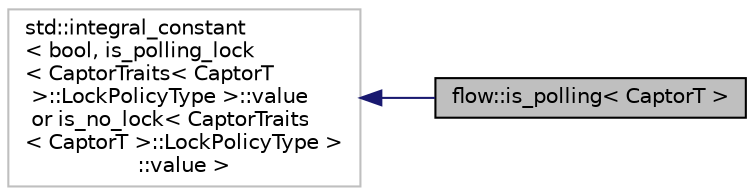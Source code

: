 digraph "flow::is_polling&lt; CaptorT &gt;"
{
 // LATEX_PDF_SIZE
  edge [fontname="Helvetica",fontsize="10",labelfontname="Helvetica",labelfontsize="10"];
  node [fontname="Helvetica",fontsize="10",shape=record];
  rankdir="LR";
  Node1 [label="flow::is_polling\< CaptorT \>",height=0.2,width=0.4,color="black", fillcolor="grey75", style="filled", fontcolor="black",tooltip="Checks if captor is serviced by polling capture."];
  Node2 -> Node1 [dir="back",color="midnightblue",fontsize="10",style="solid",fontname="Helvetica"];
  Node2 [label="std::integral_constant\l\< bool, is_polling_lock\l\< CaptorTraits\< CaptorT\l \>::LockPolicyType \>::value\l or is_no_lock\< CaptorTraits\l\< CaptorT \>::LockPolicyType \>\l::value \>",height=0.2,width=0.4,color="grey75", fillcolor="white", style="filled",tooltip=" "];
}
